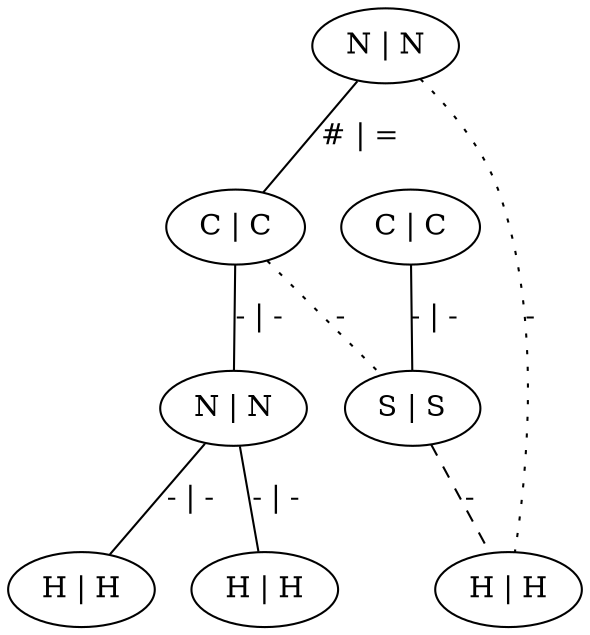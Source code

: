 graph G {
	0 [ label="N | N" ]
	1 [ label="C | C" ]
	2 [ label="N | N" ]
	3 [ label="H | H" ]
	4 [ label="H | H" ]
	5 [ label="C | C" ]
	6 [ label="S | S" ]
	7 [ label="H | H" ]
	0 -- 1 [ label="# | =" ]
	0 -- 7 [ style=dotted label="-" ]
	1 -- 2 [ label="- | -" ]
	1 -- 6 [ style=dotted label="-" ]
	2 -- 3 [ label="- | -" ]
	2 -- 4 [ label="- | -" ]
	5 -- 6 [ label="- | -" ]
	6 -- 7 [ style=dashed label="-" ]
}
